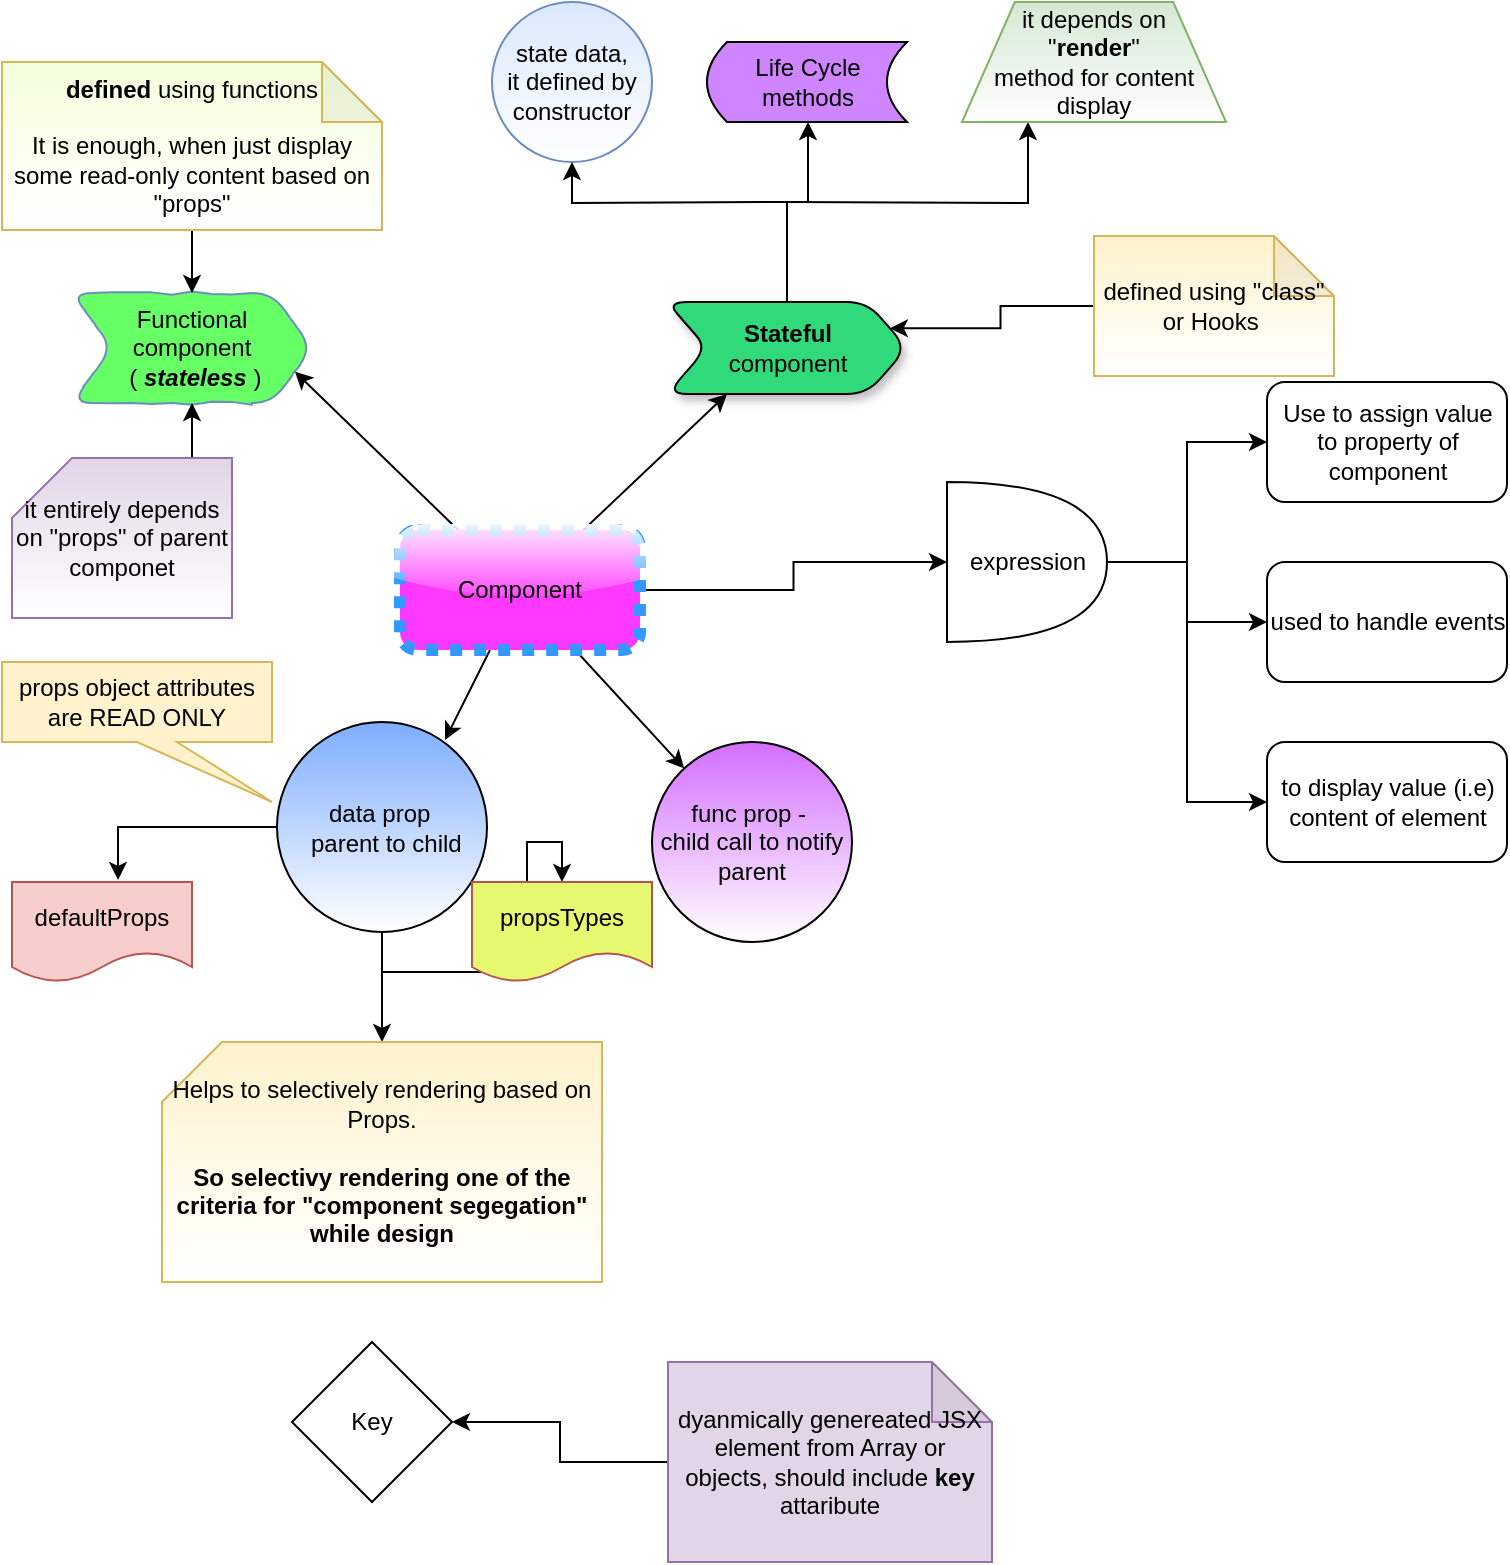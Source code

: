 <mxfile version="11.3.0" type="device" pages="1"><diagram id="Ktogksre-KiwWOPw3EM4" name="Page-1"><mxGraphModel dx="854" dy="496" grid="1" gridSize="10" guides="1" tooltips="1" connect="1" arrows="1" fold="1" page="1" pageScale="1" pageWidth="850" pageHeight="1100" math="0" shadow="0"><root><mxCell id="0"/><mxCell id="1" parent="0"/><mxCell id="pl8v-mGqc_6PKp38HcgN-1" value="state data,&lt;br&gt;it defined by constructor" style="ellipse;whiteSpace=wrap;html=1;aspect=fixed;fillColor=#dae8fc;strokeColor=#6c8ebf;gradientColor=#ffffff;" parent="1" vertex="1"><mxGeometry x="270" y="20" width="80" height="80" as="geometry"/></mxCell><mxCell id="5iVcOwG-8B1WMqtXSWvw-2" style="edgeStyle=orthogonalEdgeStyle;rounded=0;orthogonalLoop=1;jettySize=auto;html=1;" parent="1" source="pl8v-mGqc_6PKp38HcgN-2" target="5iVcOwG-8B1WMqtXSWvw-1" edge="1"><mxGeometry relative="1" as="geometry"/></mxCell><mxCell id="j0hvXxkAfflyuHD-HgyG-4" style="edgeStyle=orthogonalEdgeStyle;rounded=0;orthogonalLoop=1;jettySize=auto;html=1;entryX=0.589;entryY=-0.02;entryDx=0;entryDy=0;entryPerimeter=0;" parent="1" source="pl8v-mGqc_6PKp38HcgN-2" target="j0hvXxkAfflyuHD-HgyG-3" edge="1"><mxGeometry relative="1" as="geometry"/></mxCell><mxCell id="j0hvXxkAfflyuHD-HgyG-6" style="edgeStyle=orthogonalEdgeStyle;rounded=0;orthogonalLoop=1;jettySize=auto;html=1;entryX=0.5;entryY=0;entryDx=0;entryDy=0;" parent="1" source="pl8v-mGqc_6PKp38HcgN-2" target="j0hvXxkAfflyuHD-HgyG-5" edge="1"><mxGeometry relative="1" as="geometry"/></mxCell><mxCell id="pl8v-mGqc_6PKp38HcgN-2" value="data prop&amp;nbsp;&lt;br&gt;&amp;nbsp;parent to child" style="ellipse;whiteSpace=wrap;html=1;aspect=fixed;fillColor=#7DADFF;gradientColor=#ffffff;" parent="1" vertex="1"><mxGeometry x="162.5" y="380" width="105" height="105" as="geometry"/></mxCell><mxCell id="pl8v-mGqc_6PKp38HcgN-3" value="Key" style="rhombus;whiteSpace=wrap;html=1;" parent="1" vertex="1"><mxGeometry x="170" y="690" width="80" height="80" as="geometry"/></mxCell><mxCell id="65SCovjVtblWCUPB5uOe-4" style="edgeStyle=none;rounded=0;orthogonalLoop=1;jettySize=auto;html=1;entryX=0.25;entryY=1;entryDx=0;entryDy=0;" parent="1" source="pl8v-mGqc_6PKp38HcgN-4" target="65SCovjVtblWCUPB5uOe-2" edge="1"><mxGeometry relative="1" as="geometry"/></mxCell><mxCell id="65SCovjVtblWCUPB5uOe-6" style="edgeStyle=none;rounded=0;orthogonalLoop=1;jettySize=auto;html=1;entryX=1;entryY=0.75;entryDx=0;entryDy=0;" parent="1" source="pl8v-mGqc_6PKp38HcgN-4" target="65SCovjVtblWCUPB5uOe-1" edge="1"><mxGeometry relative="1" as="geometry"/></mxCell><mxCell id="65SCovjVtblWCUPB5uOe-9" style="edgeStyle=none;rounded=0;orthogonalLoop=1;jettySize=auto;html=1;entryX=0.8;entryY=0.086;entryDx=0;entryDy=0;entryPerimeter=0;" parent="1" source="pl8v-mGqc_6PKp38HcgN-4" target="pl8v-mGqc_6PKp38HcgN-2" edge="1"><mxGeometry relative="1" as="geometry"/></mxCell><mxCell id="65SCovjVtblWCUPB5uOe-10" style="edgeStyle=none;rounded=0;orthogonalLoop=1;jettySize=auto;html=1;" parent="1" source="pl8v-mGqc_6PKp38HcgN-4" target="pl8v-mGqc_6PKp38HcgN-5" edge="1"><mxGeometry relative="1" as="geometry"/></mxCell><mxCell id="j0hvXxkAfflyuHD-HgyG-2" style="edgeStyle=orthogonalEdgeStyle;rounded=0;orthogonalLoop=1;jettySize=auto;html=1;entryX=0;entryY=0.5;entryDx=0;entryDy=0;entryPerimeter=0;" parent="1" source="pl8v-mGqc_6PKp38HcgN-4" target="JjITcSlq7UmoMrpwfufr-1" edge="1"><mxGeometry relative="1" as="geometry"/></mxCell><mxCell id="pl8v-mGqc_6PKp38HcgN-4" value="Component" style="rounded=1;whiteSpace=wrap;html=1;fillColor=#FF38FF;strokeWidth=6;strokeColor=#3399FF;dashed=1;dashPattern=1 1;glass=1;" parent="1" vertex="1"><mxGeometry x="224" y="284" width="120" height="60" as="geometry"/></mxCell><mxCell id="pl8v-mGqc_6PKp38HcgN-5" value="func prop -&amp;nbsp;&lt;br&gt;child call to notify parent" style="ellipse;whiteSpace=wrap;html=1;aspect=fixed;fillColor=#D36EFF;gradientColor=#ffffff;" parent="1" vertex="1"><mxGeometry x="350" y="390" width="100" height="100" as="geometry"/></mxCell><mxCell id="74AZgM8SUv6uIovcjsY1-1" value="Life Cycle methods" style="shape=dataStorage;whiteSpace=wrap;html=1;fillColor=#CE85FF;" parent="1" vertex="1"><mxGeometry x="377.5" y="40" width="100" height="40" as="geometry"/></mxCell><mxCell id="JjITcSlq7UmoMrpwfufr-4" style="edgeStyle=orthogonalEdgeStyle;rounded=0;orthogonalLoop=1;jettySize=auto;html=1;entryX=0;entryY=0.5;entryDx=0;entryDy=0;" parent="1" source="JjITcSlq7UmoMrpwfufr-1" target="JjITcSlq7UmoMrpwfufr-2" edge="1"><mxGeometry relative="1" as="geometry"/></mxCell><mxCell id="JjITcSlq7UmoMrpwfufr-5" style="edgeStyle=orthogonalEdgeStyle;rounded=0;orthogonalLoop=1;jettySize=auto;html=1;entryX=0;entryY=0.5;entryDx=0;entryDy=0;" parent="1" source="JjITcSlq7UmoMrpwfufr-1" target="JjITcSlq7UmoMrpwfufr-3" edge="1"><mxGeometry relative="1" as="geometry"/></mxCell><mxCell id="JjITcSlq7UmoMrpwfufr-7" style="edgeStyle=orthogonalEdgeStyle;rounded=0;orthogonalLoop=1;jettySize=auto;html=1;entryX=0;entryY=0.5;entryDx=0;entryDy=0;" parent="1" source="JjITcSlq7UmoMrpwfufr-1" target="JjITcSlq7UmoMrpwfufr-6" edge="1"><mxGeometry relative="1" as="geometry"/></mxCell><mxCell id="JjITcSlq7UmoMrpwfufr-1" value="expression" style="shape=or;whiteSpace=wrap;html=1;" parent="1" vertex="1"><mxGeometry x="497.5" y="260" width="80" height="80" as="geometry"/></mxCell><mxCell id="JjITcSlq7UmoMrpwfufr-2" value="Use to assign value to property of component" style="rounded=1;whiteSpace=wrap;html=1;" parent="1" vertex="1"><mxGeometry x="657.5" y="210" width="120" height="60" as="geometry"/></mxCell><mxCell id="JjITcSlq7UmoMrpwfufr-3" value="used to handle events" style="rounded=1;whiteSpace=wrap;html=1;" parent="1" vertex="1"><mxGeometry x="657.5" y="300" width="120" height="60" as="geometry"/></mxCell><mxCell id="JjITcSlq7UmoMrpwfufr-6" value="to display value (i.e) content of element" style="rounded=1;whiteSpace=wrap;html=1;" parent="1" vertex="1"><mxGeometry x="657.5" y="390" width="120" height="60" as="geometry"/></mxCell><mxCell id="65SCovjVtblWCUPB5uOe-1" value="Functional component&lt;br&gt;&amp;nbsp;( &lt;b&gt;&lt;i&gt;stateless &lt;/i&gt;&lt;/b&gt;)" style="shape=step;perimeter=stepPerimeter;whiteSpace=wrap;html=1;fixedSize=1;fillColor=#66FF66;strokeColor=#6c8ebf;rounded=1;comic=1;" parent="1" vertex="1"><mxGeometry x="60" y="165.5" width="120" height="55" as="geometry"/></mxCell><mxCell id="5iVcOwG-8B1WMqtXSWvw-6" style="edgeStyle=orthogonalEdgeStyle;rounded=0;orthogonalLoop=1;jettySize=auto;html=1;" parent="1" target="pl8v-mGqc_6PKp38HcgN-1" edge="1"><mxGeometry relative="1" as="geometry"><mxPoint x="418" y="120" as="sourcePoint"/></mxGeometry></mxCell><mxCell id="5iVcOwG-8B1WMqtXSWvw-7" style="edgeStyle=orthogonalEdgeStyle;rounded=0;orthogonalLoop=1;jettySize=auto;html=1;" parent="1" source="65SCovjVtblWCUPB5uOe-2" target="74AZgM8SUv6uIovcjsY1-1" edge="1"><mxGeometry relative="1" as="geometry"><Array as="points"><mxPoint x="418" y="120"/><mxPoint x="428" y="120"/></Array></mxGeometry></mxCell><mxCell id="mR7E5A2z_ZxTofG7t1bK-5" style="edgeStyle=orthogonalEdgeStyle;rounded=0;orthogonalLoop=1;jettySize=auto;html=1;entryX=0.25;entryY=1;entryDx=0;entryDy=0;" parent="1" target="mR7E5A2z_ZxTofG7t1bK-4" edge="1"><mxGeometry relative="1" as="geometry"><mxPoint x="418" y="120" as="sourcePoint"/></mxGeometry></mxCell><mxCell id="65SCovjVtblWCUPB5uOe-2" value="&lt;b&gt;Stateful&lt;/b&gt;&lt;br&gt;component" style="shape=step;perimeter=stepPerimeter;whiteSpace=wrap;html=1;fixedSize=1;fillColor=#30D979;rounded=1;shadow=1;" parent="1" vertex="1"><mxGeometry x="357.5" y="170" width="120" height="46" as="geometry"/></mxCell><mxCell id="5iVcOwG-8B1WMqtXSWvw-1" value="Helps to selectively rendering based on Props.&lt;br&gt;&lt;br&gt;&lt;b&gt;So selectivy rendering one of the criteria for &quot;component segegation&quot; while design&lt;/b&gt;" style="shape=card;whiteSpace=wrap;html=1;fillColor=#fff2cc;strokeColor=#d6b656;gradientColor=#ffffff;" parent="1" vertex="1"><mxGeometry x="105" y="540" width="220" height="120" as="geometry"/></mxCell><mxCell id="5iVcOwG-8B1WMqtXSWvw-5" style="edgeStyle=orthogonalEdgeStyle;rounded=0;orthogonalLoop=1;jettySize=auto;html=1;entryX=0.5;entryY=0;entryDx=0;entryDy=0;" parent="1" source="5iVcOwG-8B1WMqtXSWvw-4" target="65SCovjVtblWCUPB5uOe-1" edge="1"><mxGeometry relative="1" as="geometry"/></mxCell><mxCell id="5iVcOwG-8B1WMqtXSWvw-4" value="&lt;span style=&quot;white-space: normal&quot;&gt;&lt;b&gt;defined &lt;/b&gt;using functions&lt;br&gt;&lt;br&gt;It is enough, when just display some read-only content based on &quot;props&quot;&lt;br&gt;&lt;/span&gt;" style="shape=note;whiteSpace=wrap;html=1;backgroundOutline=1;darkOpacity=0.05;fillColor=#F3FFDB;strokeColor=#d6b656;gradientColor=#ffffff;" parent="1" vertex="1"><mxGeometry x="25" y="50" width="190" height="84" as="geometry"/></mxCell><mxCell id="j0hvXxkAfflyuHD-HgyG-1" value="props object attributes are READ ONLY" style="shape=callout;whiteSpace=wrap;html=1;perimeter=calloutPerimeter;position2=1;fillColor=#fff2cc;strokeColor=#d6b656;" parent="1" vertex="1"><mxGeometry x="25" y="350" width="135" height="70" as="geometry"/></mxCell><mxCell id="j0hvXxkAfflyuHD-HgyG-3" value="defaultProps" style="shape=document;whiteSpace=wrap;html=1;boundedLbl=1;fillColor=#f8cecc;strokeColor=#b85450;" parent="1" vertex="1"><mxGeometry x="30" y="460" width="90" height="50" as="geometry"/></mxCell><mxCell id="j0hvXxkAfflyuHD-HgyG-5" value="propsTypes" style="shape=document;whiteSpace=wrap;html=1;boundedLbl=1;fillColor=#E6F870;strokeColor=#b85450;" parent="1" vertex="1"><mxGeometry x="260" y="460" width="90" height="50" as="geometry"/></mxCell><mxCell id="j0hvXxkAfflyuHD-HgyG-8" style="edgeStyle=orthogonalEdgeStyle;rounded=0;orthogonalLoop=1;jettySize=auto;html=1;entryX=1;entryY=0.25;entryDx=0;entryDy=0;" parent="1" source="j0hvXxkAfflyuHD-HgyG-7" target="65SCovjVtblWCUPB5uOe-2" edge="1"><mxGeometry relative="1" as="geometry"/></mxCell><mxCell id="j0hvXxkAfflyuHD-HgyG-7" value="defined using &quot;class&quot; or Hooks&amp;nbsp;" style="shape=note;whiteSpace=wrap;html=1;backgroundOutline=1;darkOpacity=0.05;fillColor=#fff2cc;strokeColor=#d6b656;gradientColor=#ffffff;" parent="1" vertex="1"><mxGeometry x="571" y="137" width="120" height="70" as="geometry"/></mxCell><mxCell id="mR7E5A2z_ZxTofG7t1bK-3" style="edgeStyle=orthogonalEdgeStyle;rounded=0;orthogonalLoop=1;jettySize=auto;html=1;exitX=0;exitY=0;exitDx=70;exitDy=0;exitPerimeter=0;entryX=0.5;entryY=1;entryDx=0;entryDy=0;" parent="1" source="mR7E5A2z_ZxTofG7t1bK-1" target="65SCovjVtblWCUPB5uOe-1" edge="1"><mxGeometry relative="1" as="geometry"/></mxCell><mxCell id="mR7E5A2z_ZxTofG7t1bK-1" value="it entirely depends on &quot;props&quot; of parent componet" style="shape=card;whiteSpace=wrap;html=1;fillColor=#e1d5e7;strokeColor=#9673a6;gradientColor=#ffffff;" parent="1" vertex="1"><mxGeometry x="30" y="248" width="110" height="80" as="geometry"/></mxCell><mxCell id="mR7E5A2z_ZxTofG7t1bK-4" value="it depends on &lt;br&gt;&quot;&lt;b&gt;render&lt;/b&gt;&quot; &lt;br&gt;method for content display" style="shape=trapezoid;perimeter=trapezoidPerimeter;whiteSpace=wrap;html=1;fillColor=#d5e8d4;strokeColor=#82b366;gradientColor=#ffffff;" parent="1" vertex="1"><mxGeometry x="505" y="20" width="132" height="60" as="geometry"/></mxCell><mxCell id="mR7E5A2z_ZxTofG7t1bK-8" style="edgeStyle=orthogonalEdgeStyle;rounded=0;orthogonalLoop=1;jettySize=auto;html=1;entryX=1;entryY=0.5;entryDx=0;entryDy=0;" parent="1" source="mR7E5A2z_ZxTofG7t1bK-7" target="pl8v-mGqc_6PKp38HcgN-3" edge="1"><mxGeometry relative="1" as="geometry"/></mxCell><mxCell id="mR7E5A2z_ZxTofG7t1bK-7" value="dyanmically genereated JSX element from Array or objects, should include &lt;b&gt;key &lt;/b&gt;attaribute" style="shape=note;whiteSpace=wrap;html=1;backgroundOutline=1;darkOpacity=0.05;fillColor=#e1d5e7;strokeColor=#9673a6;" parent="1" vertex="1"><mxGeometry x="358" y="700" width="162" height="100" as="geometry"/></mxCell></root></mxGraphModel></diagram></mxfile>